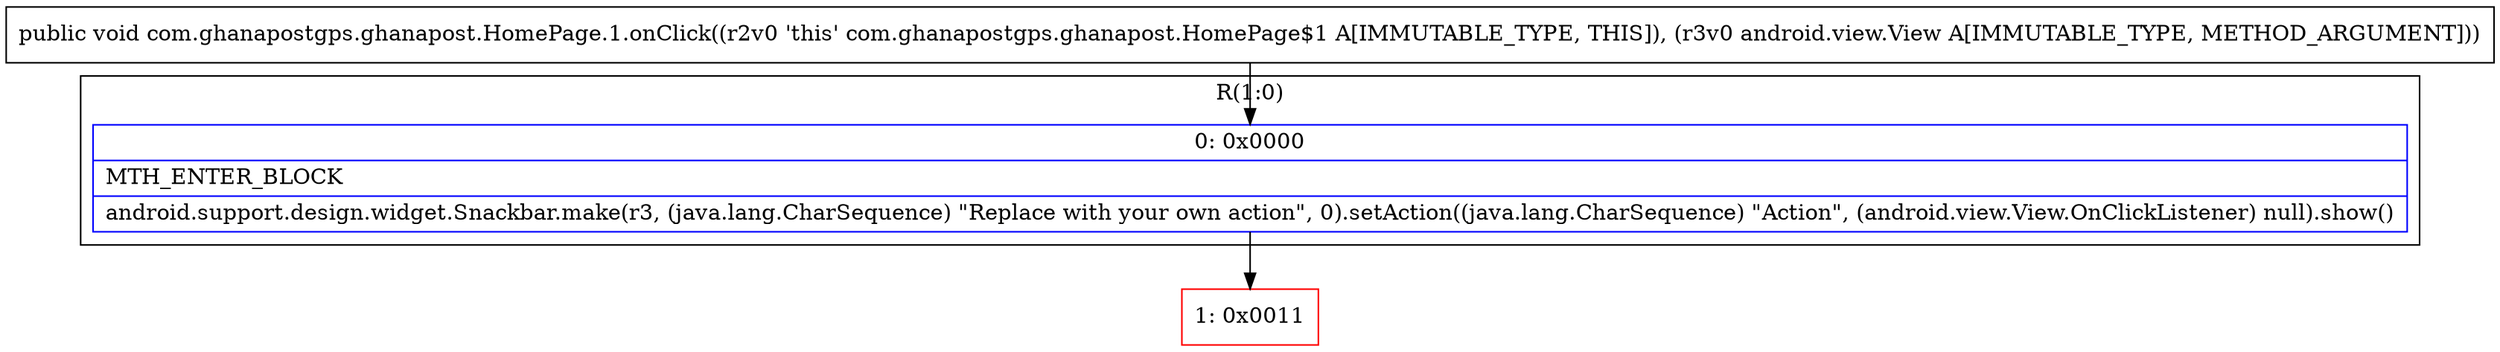 digraph "CFG forcom.ghanapostgps.ghanapost.HomePage.1.onClick(Landroid\/view\/View;)V" {
subgraph cluster_Region_1166141880 {
label = "R(1:0)";
node [shape=record,color=blue];
Node_0 [shape=record,label="{0\:\ 0x0000|MTH_ENTER_BLOCK\l|android.support.design.widget.Snackbar.make(r3, (java.lang.CharSequence) \"Replace with your own action\", 0).setAction((java.lang.CharSequence) \"Action\", (android.view.View.OnClickListener) null).show()\l}"];
}
Node_1 [shape=record,color=red,label="{1\:\ 0x0011}"];
MethodNode[shape=record,label="{public void com.ghanapostgps.ghanapost.HomePage.1.onClick((r2v0 'this' com.ghanapostgps.ghanapost.HomePage$1 A[IMMUTABLE_TYPE, THIS]), (r3v0 android.view.View A[IMMUTABLE_TYPE, METHOD_ARGUMENT])) }"];
MethodNode -> Node_0;
Node_0 -> Node_1;
}

